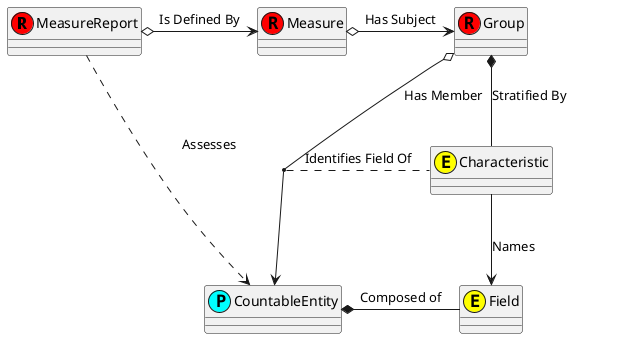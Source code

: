 @startuml
class MeasureReport <<(R,Red)>>
class Measure <<(R,Red)>>
class Group <<(R,Red)>>
class Characteristic <<(E,Yellow)>>
class CountableEntity <<(P,Cyan)>>
class Field <<(E,Yellow)>>

MeasureReport o->  Measure : Is Defined By
Measure  o->  Group : Has Subject
Group *-- Characteristic : "Stratified By             "
Group o-->  CountableEntity : "Has Member"

(Group, CountableEntity) .. Characteristic : Identifies Field Of

CountableEntity  *-   Field : Composed of
Characteristic --> Field : Names

MeasureReport ..> CountableEntity : "Assesses        \n\n\n"
@enduml
